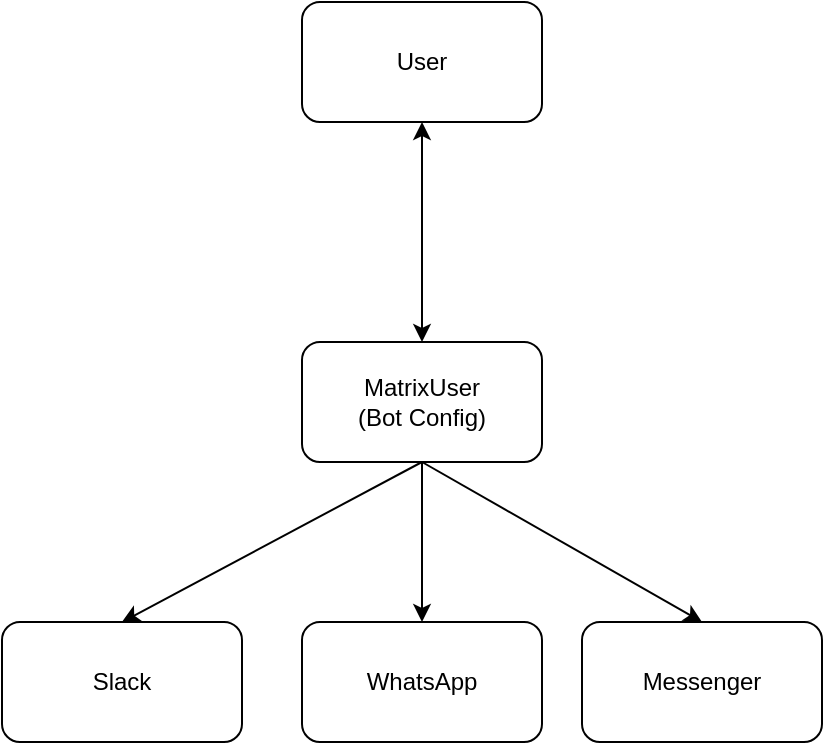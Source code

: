 <mxfile version="20.2.7" type="github" pages="3"><diagram id="4lsR91rq2kztr-XwpsCy" name="Current design"><mxGraphModel dx="1109" dy="598" grid="1" gridSize="10" guides="1" tooltips="1" connect="1" arrows="1" fold="1" page="1" pageScale="1" pageWidth="827" pageHeight="1169" math="0" shadow="0"><root><mxCell id="0"/><mxCell id="1" parent="0"/><mxCell id="oss76SrQx5VusBjYnzVE-1" value="User" style="rounded=1;whiteSpace=wrap;html=1;" vertex="1" parent="1"><mxGeometry x="350" y="230" width="120" height="60" as="geometry"/></mxCell><mxCell id="oss76SrQx5VusBjYnzVE-3" value="MatrixUser &lt;br&gt;(Bot Config)" style="rounded=1;whiteSpace=wrap;html=1;" vertex="1" parent="1"><mxGeometry x="350" y="400" width="120" height="60" as="geometry"/></mxCell><mxCell id="oss76SrQx5VusBjYnzVE-6" value="" style="endArrow=classic;startArrow=classic;html=1;rounded=0;exitX=0.5;exitY=1;exitDx=0;exitDy=0;entryX=0.5;entryY=0;entryDx=0;entryDy=0;" edge="1" parent="1" source="oss76SrQx5VusBjYnzVE-1" target="oss76SrQx5VusBjYnzVE-3"><mxGeometry width="50" height="50" relative="1" as="geometry"><mxPoint x="390" y="470" as="sourcePoint"/><mxPoint x="440" y="420" as="targetPoint"/></mxGeometry></mxCell><mxCell id="oss76SrQx5VusBjYnzVE-7" value="Slack" style="rounded=1;whiteSpace=wrap;html=1;" vertex="1" parent="1"><mxGeometry x="200" y="540" width="120" height="60" as="geometry"/></mxCell><mxCell id="oss76SrQx5VusBjYnzVE-8" value="WhatsApp" style="rounded=1;whiteSpace=wrap;html=1;" vertex="1" parent="1"><mxGeometry x="350" y="540" width="120" height="60" as="geometry"/></mxCell><mxCell id="oss76SrQx5VusBjYnzVE-9" value="Messenger" style="rounded=1;whiteSpace=wrap;html=1;" vertex="1" parent="1"><mxGeometry x="490" y="540" width="120" height="60" as="geometry"/></mxCell><mxCell id="oss76SrQx5VusBjYnzVE-11" value="" style="endArrow=classic;html=1;rounded=0;exitX=0.5;exitY=1;exitDx=0;exitDy=0;entryX=0.5;entryY=0;entryDx=0;entryDy=0;" edge="1" parent="1" source="oss76SrQx5VusBjYnzVE-3" target="oss76SrQx5VusBjYnzVE-7"><mxGeometry width="50" height="50" relative="1" as="geometry"><mxPoint x="390" y="570" as="sourcePoint"/><mxPoint x="440" y="520" as="targetPoint"/></mxGeometry></mxCell><mxCell id="oss76SrQx5VusBjYnzVE-12" value="" style="endArrow=classic;html=1;rounded=0;exitX=0.5;exitY=1;exitDx=0;exitDy=0;entryX=0.5;entryY=0;entryDx=0;entryDy=0;" edge="1" parent="1" source="oss76SrQx5VusBjYnzVE-3" target="oss76SrQx5VusBjYnzVE-8"><mxGeometry width="50" height="50" relative="1" as="geometry"><mxPoint x="420" y="470" as="sourcePoint"/><mxPoint x="279" y="550" as="targetPoint"/></mxGeometry></mxCell><mxCell id="oss76SrQx5VusBjYnzVE-13" value="" style="endArrow=classic;html=1;rounded=0;entryX=0.5;entryY=0;entryDx=0;entryDy=0;" edge="1" parent="1" target="oss76SrQx5VusBjYnzVE-9"><mxGeometry width="50" height="50" relative="1" as="geometry"><mxPoint x="410" y="460" as="sourcePoint"/><mxPoint x="429" y="550" as="targetPoint"/></mxGeometry></mxCell></root></mxGraphModel></diagram><diagram id="lzWJjJodu1Qtfk8vU8q8" name="Issue"><mxGraphModel dx="1331" dy="717" grid="1" gridSize="10" guides="1" tooltips="1" connect="1" arrows="1" fold="1" page="1" pageScale="1" pageWidth="827" pageHeight="1169" math="0" shadow="0"><root><mxCell id="0"/><mxCell id="1" parent="0"/><mxCell id="rMIFiAFwOpdv_8ES60nO-1" value="User" style="rounded=1;whiteSpace=wrap;html=1;" vertex="1" parent="1"><mxGeometry x="350" y="230" width="120" height="60" as="geometry"/></mxCell><mxCell id="rMIFiAFwOpdv_8ES60nO-2" value="MatrixUser &lt;br&gt;(Bot Config)" style="rounded=1;whiteSpace=wrap;html=1;" vertex="1" parent="1"><mxGeometry x="350" y="400" width="120" height="60" as="geometry"/></mxCell><mxCell id="rMIFiAFwOpdv_8ES60nO-3" value="" style="endArrow=classic;startArrow=classic;html=1;rounded=0;exitX=0.5;exitY=1;exitDx=0;exitDy=0;entryX=0.5;entryY=0;entryDx=0;entryDy=0;" edge="1" parent="1" source="rMIFiAFwOpdv_8ES60nO-1" target="rMIFiAFwOpdv_8ES60nO-2"><mxGeometry width="50" height="50" relative="1" as="geometry"><mxPoint x="390" y="470" as="sourcePoint"/><mxPoint x="440" y="420" as="targetPoint"/></mxGeometry></mxCell><mxCell id="rMIFiAFwOpdv_8ES60nO-4" value="Slack" style="rounded=1;whiteSpace=wrap;html=1;" vertex="1" parent="1"><mxGeometry x="200" y="540" width="120" height="60" as="geometry"/></mxCell><mxCell id="rMIFiAFwOpdv_8ES60nO-5" value="WhatsApp" style="rounded=1;whiteSpace=wrap;html=1;" vertex="1" parent="1"><mxGeometry x="350" y="540" width="120" height="60" as="geometry"/></mxCell><mxCell id="rMIFiAFwOpdv_8ES60nO-6" value="Messenger" style="rounded=1;whiteSpace=wrap;html=1;" vertex="1" parent="1"><mxGeometry x="490" y="540" width="120" height="60" as="geometry"/></mxCell><mxCell id="rMIFiAFwOpdv_8ES60nO-7" value="" style="endArrow=classic;html=1;rounded=0;exitX=0.5;exitY=1;exitDx=0;exitDy=0;entryX=0.5;entryY=0;entryDx=0;entryDy=0;" edge="1" parent="1" source="rMIFiAFwOpdv_8ES60nO-2" target="rMIFiAFwOpdv_8ES60nO-4"><mxGeometry width="50" height="50" relative="1" as="geometry"><mxPoint x="390" y="570" as="sourcePoint"/><mxPoint x="440" y="520" as="targetPoint"/></mxGeometry></mxCell><mxCell id="rMIFiAFwOpdv_8ES60nO-8" value="" style="endArrow=classic;html=1;rounded=0;exitX=0.5;exitY=1;exitDx=0;exitDy=0;entryX=0.5;entryY=0;entryDx=0;entryDy=0;" edge="1" parent="1" source="rMIFiAFwOpdv_8ES60nO-2" target="rMIFiAFwOpdv_8ES60nO-5"><mxGeometry width="50" height="50" relative="1" as="geometry"><mxPoint x="420" y="470" as="sourcePoint"/><mxPoint x="279" y="550" as="targetPoint"/></mxGeometry></mxCell><mxCell id="rMIFiAFwOpdv_8ES60nO-9" value="" style="endArrow=classic;html=1;rounded=0;entryX=0.5;entryY=0;entryDx=0;entryDy=0;" edge="1" parent="1" target="rMIFiAFwOpdv_8ES60nO-6"><mxGeometry width="50" height="50" relative="1" as="geometry"><mxPoint x="410" y="460" as="sourcePoint"/><mxPoint x="429" y="550" as="targetPoint"/></mxGeometry></mxCell><mxCell id="rMIFiAFwOpdv_8ES60nO-10" value="Slack" style="rounded=1;whiteSpace=wrap;html=1;" vertex="1" parent="1"><mxGeometry x="60" y="540" width="120" height="60" as="geometry"/></mxCell><mxCell id="rMIFiAFwOpdv_8ES60nO-11" value="" style="endArrow=none;dashed=1;html=1;dashPattern=1 3;strokeWidth=2;rounded=0;exitX=0.5;exitY=0;exitDx=0;exitDy=0;" edge="1" parent="1" source="rMIFiAFwOpdv_8ES60nO-10"><mxGeometry width="50" height="50" relative="1" as="geometry"><mxPoint x="390" y="490" as="sourcePoint"/><mxPoint x="410" y="460" as="targetPoint"/></mxGeometry></mxCell><mxCell id="rMIFiAFwOpdv_8ES60nO-13" value="&lt;font&gt;This doesn't work&lt;/font&gt;" style="text;html=1;strokeColor=none;fillColor=none;align=center;verticalAlign=middle;whiteSpace=wrap;rounded=0;fontColor=#FF4912;" vertex="1" parent="1"><mxGeometry x="150" y="480" width="110" height="30" as="geometry"/></mxCell></root></mxGraphModel></diagram><diagram id="R-C4iGHynKSuiigCCYZL" name="Page-3"><mxGraphModel dx="1331" dy="717" grid="1" gridSize="10" guides="1" tooltips="1" connect="1" arrows="1" fold="1" page="1" pageScale="1" pageWidth="827" pageHeight="1169" math="0" shadow="0"><root><mxCell id="0"/><mxCell id="1" parent="0"/><mxCell id="8atR28CIS7WXCaAFp5G--1" value="User" style="rounded=1;whiteSpace=wrap;html=1;" vertex="1" parent="1"><mxGeometry x="350" y="230" width="120" height="60" as="geometry"/></mxCell><mxCell id="8atR28CIS7WXCaAFp5G--2" value="MatrixUser &lt;br&gt;(Bot Config)" style="rounded=1;whiteSpace=wrap;html=1;" vertex="1" parent="1"><mxGeometry x="350" y="400" width="120" height="60" as="geometry"/></mxCell><mxCell id="8atR28CIS7WXCaAFp5G--3" value="" style="endArrow=classic;startArrow=classic;html=1;rounded=0;exitX=0.5;exitY=1;exitDx=0;exitDy=0;entryX=0.5;entryY=0;entryDx=0;entryDy=0;" edge="1" parent="1" source="8atR28CIS7WXCaAFp5G--1" target="8atR28CIS7WXCaAFp5G--2"><mxGeometry width="50" height="50" relative="1" as="geometry"><mxPoint x="390" y="470" as="sourcePoint"/><mxPoint x="440" y="420" as="targetPoint"/></mxGeometry></mxCell><mxCell id="8atR28CIS7WXCaAFp5G--4" value="Slack" style="rounded=1;whiteSpace=wrap;html=1;" vertex="1" parent="1"><mxGeometry x="200" y="540" width="120" height="60" as="geometry"/></mxCell><mxCell id="8atR28CIS7WXCaAFp5G--5" value="WhatsApp" style="rounded=1;whiteSpace=wrap;html=1;" vertex="1" parent="1"><mxGeometry x="350" y="540" width="120" height="60" as="geometry"/></mxCell><mxCell id="8atR28CIS7WXCaAFp5G--6" value="Messenger" style="rounded=1;whiteSpace=wrap;html=1;" vertex="1" parent="1"><mxGeometry x="490" y="540" width="120" height="60" as="geometry"/></mxCell><mxCell id="8atR28CIS7WXCaAFp5G--7" value="" style="endArrow=classic;html=1;rounded=0;exitX=0.5;exitY=1;exitDx=0;exitDy=0;entryX=0.5;entryY=0;entryDx=0;entryDy=0;" edge="1" parent="1" source="8atR28CIS7WXCaAFp5G--2" target="8atR28CIS7WXCaAFp5G--4"><mxGeometry width="50" height="50" relative="1" as="geometry"><mxPoint x="390" y="570" as="sourcePoint"/><mxPoint x="440" y="520" as="targetPoint"/></mxGeometry></mxCell><mxCell id="8atR28CIS7WXCaAFp5G--8" value="" style="endArrow=classic;html=1;rounded=0;exitX=0.5;exitY=1;exitDx=0;exitDy=0;entryX=0.5;entryY=0;entryDx=0;entryDy=0;" edge="1" parent="1" source="8atR28CIS7WXCaAFp5G--2" target="8atR28CIS7WXCaAFp5G--5"><mxGeometry width="50" height="50" relative="1" as="geometry"><mxPoint x="420" y="470" as="sourcePoint"/><mxPoint x="279" y="550" as="targetPoint"/></mxGeometry></mxCell><mxCell id="8atR28CIS7WXCaAFp5G--9" value="" style="endArrow=classic;html=1;rounded=0;entryX=0.5;entryY=0;entryDx=0;entryDy=0;" edge="1" parent="1" target="8atR28CIS7WXCaAFp5G--6"><mxGeometry width="50" height="50" relative="1" as="geometry"><mxPoint x="410" y="460" as="sourcePoint"/><mxPoint x="429" y="550" as="targetPoint"/></mxGeometry></mxCell></root></mxGraphModel></diagram></mxfile>
